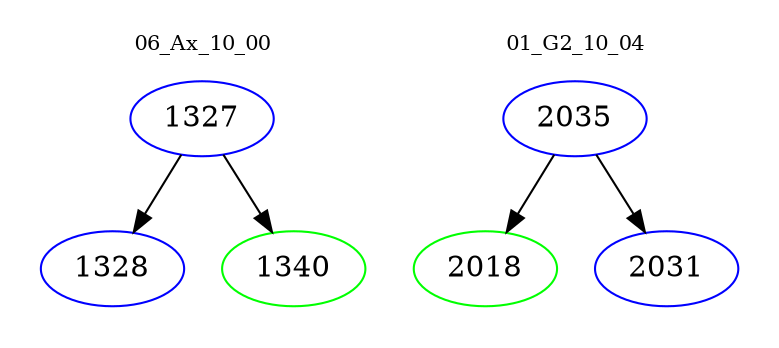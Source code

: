 digraph{
subgraph cluster_0 {
color = white
label = "06_Ax_10_00";
fontsize=10;
T0_1327 [label="1327", color="blue"]
T0_1327 -> T0_1328 [color="black"]
T0_1328 [label="1328", color="blue"]
T0_1327 -> T0_1340 [color="black"]
T0_1340 [label="1340", color="green"]
}
subgraph cluster_1 {
color = white
label = "01_G2_10_04";
fontsize=10;
T1_2035 [label="2035", color="blue"]
T1_2035 -> T1_2018 [color="black"]
T1_2018 [label="2018", color="green"]
T1_2035 -> T1_2031 [color="black"]
T1_2031 [label="2031", color="blue"]
}
}
